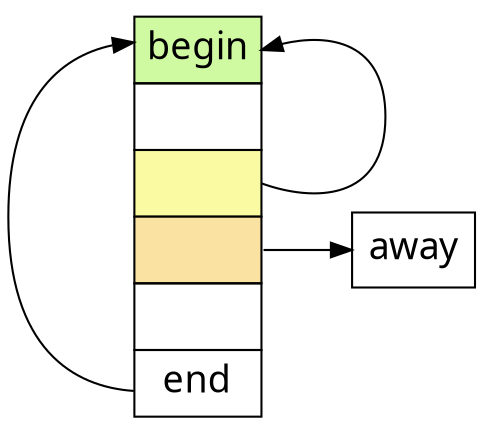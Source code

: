 digraph G {
    graph [ rankdir = LR, overlap=false ]
    node [ shape=box, style=filled, fillcolor=white, fontname="PT Mono", fontsize=18 ]

    loop [
        shape=none,
        label=<
            <table border="0" cellspacing="0" cellpadding="5">
                <tr><td port="begin" border="1" bgcolor="#d0faa2">begin</td></tr>
                <tr><td port="p1" border="1"> </td></tr>
                <tr><td port="middle" border="1" bgcolor="#fafaa2"> </td></tr>
                <tr><td port="exit" border="1" bgcolor="#fae3a2"> </td></tr>
                <tr><td port="p4" border="1">         </td></tr>
                <tr><td port="end" border="1">end</td></tr>
            </table>
        >
    ]

    loop:middle:e -> loop:begin:e
    loop:end    -> loop:begin
    loop:exit   -> "away"
}

